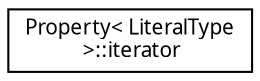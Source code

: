 digraph "Graphical Class Hierarchy"
{
  edge [fontname="FreeSans.ttf",fontsize="10",labelfontname="FreeSans.ttf",labelfontsize="10"];
  node [fontname="FreeSans.ttf",fontsize="10",shape=record];
  rankdir="LR";
  Node0 [label="Property\< LiteralType\l \>::iterator",height=0.2,width=0.4,color="black", fillcolor="white", style="filled",URL="$classsbol_1_1_property_1_1iterator.html",tooltip="Provides iterator functionality for SBOL properties that contain multiple values. ..."];
}
